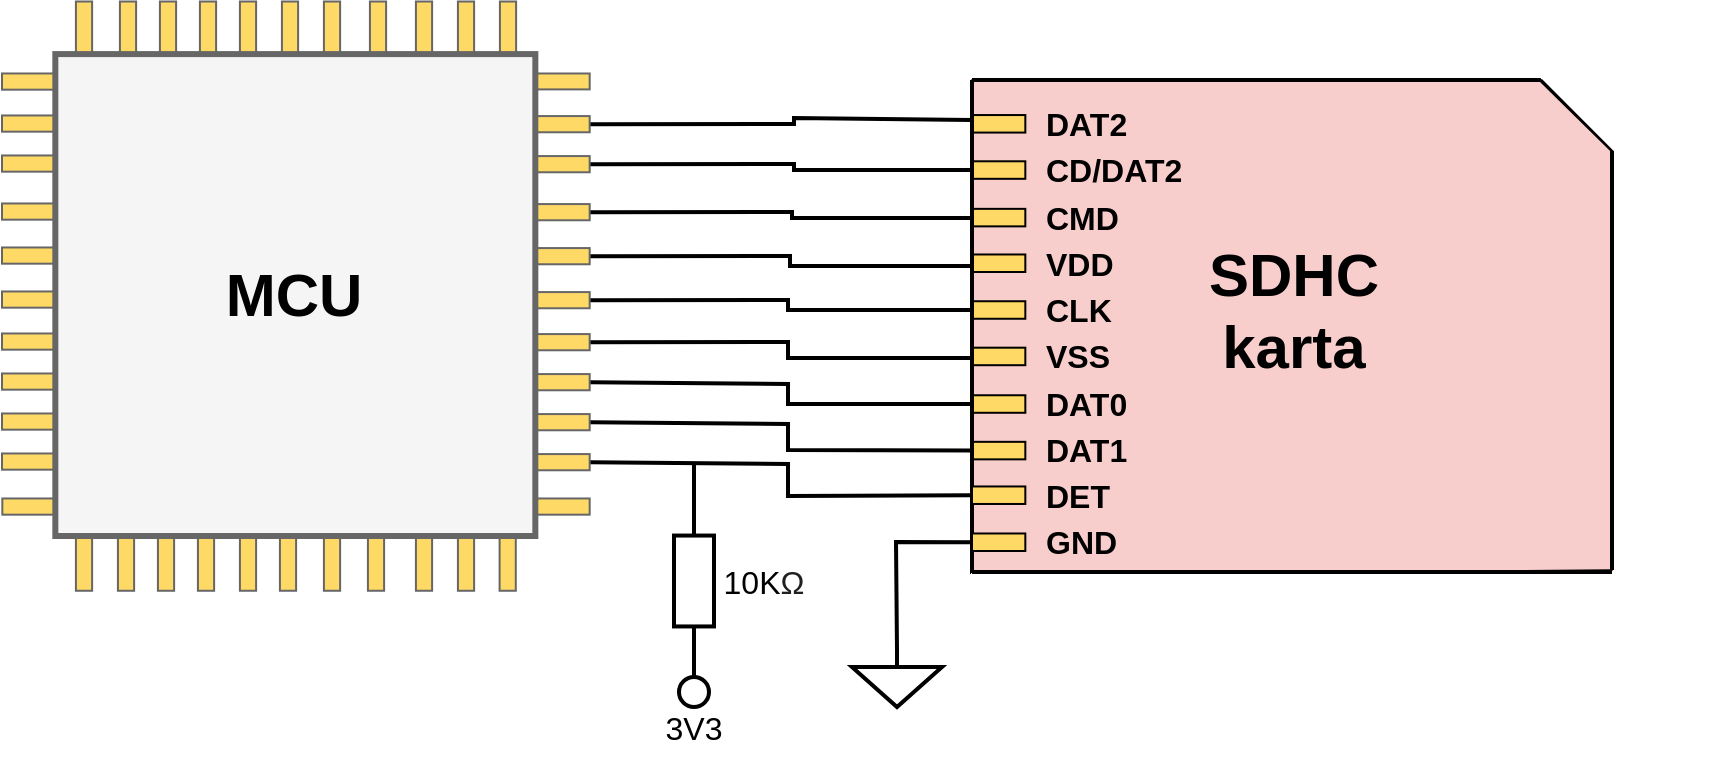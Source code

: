 <mxfile version="26.0.16">
  <diagram name="Page-1" id="grxjmBSZ66YvxdyVK8vT">
    <mxGraphModel dx="574" dy="334" grid="0" gridSize="10" guides="1" tooltips="1" connect="1" arrows="1" fold="1" page="1" pageScale="1" pageWidth="1169" pageHeight="827" math="0" shadow="0">
      <root>
        <mxCell id="0" />
        <mxCell id="1" parent="0" />
        <mxCell id="pv6o5KpTnsOTxaIWQSOI-69" value="" style="endArrow=none;html=1;rounded=0;exitX=1;exitY=0.5;exitDx=0;exitDy=0;strokeWidth=2;" parent="1" source="pv6o5KpTnsOTxaIWQSOI-18" edge="1">
          <mxGeometry width="50" height="50" relative="1" as="geometry">
            <mxPoint x="410" y="359" as="sourcePoint" />
            <mxPoint x="600" y="310" as="targetPoint" />
            <Array as="points">
              <mxPoint x="511" y="312" />
              <mxPoint x="511" y="309" />
            </Array>
          </mxGeometry>
        </mxCell>
        <mxCell id="pv6o5KpTnsOTxaIWQSOI-70" value="" style="endArrow=none;html=1;rounded=0;exitX=0;exitY=0.5;exitDx=0;exitDy=0;entryX=1;entryY=0.5;entryDx=0;entryDy=0;strokeWidth=2;" parent="1" source="pv6o5KpTnsOTxaIWQSOI-3" target="pv6o5KpTnsOTxaIWQSOI-20" edge="1">
          <mxGeometry width="50" height="50" relative="1" as="geometry">
            <mxPoint x="469" y="353" as="sourcePoint" />
            <mxPoint x="519" y="303" as="targetPoint" />
            <Array as="points">
              <mxPoint x="511" y="335" />
              <mxPoint x="511" y="332" />
            </Array>
          </mxGeometry>
        </mxCell>
        <mxCell id="pv6o5KpTnsOTxaIWQSOI-71" value="" style="endArrow=none;html=1;rounded=0;entryX=1;entryY=0.5;entryDx=0;entryDy=0;strokeWidth=2;" parent="1" target="pv6o5KpTnsOTxaIWQSOI-29" edge="1">
          <mxGeometry width="50" height="50" relative="1" as="geometry">
            <mxPoint x="600" y="359" as="sourcePoint" />
            <mxPoint x="551" y="314" as="targetPoint" />
            <Array as="points">
              <mxPoint x="510" y="359" />
              <mxPoint x="510" y="356" />
            </Array>
          </mxGeometry>
        </mxCell>
        <mxCell id="pv6o5KpTnsOTxaIWQSOI-72" value="" style="endArrow=none;html=1;rounded=0;entryX=1;entryY=0.5;entryDx=0;entryDy=0;strokeWidth=2;" parent="1" target="pv6o5KpTnsOTxaIWQSOI-27" edge="1">
          <mxGeometry width="50" height="50" relative="1" as="geometry">
            <mxPoint x="600" y="383" as="sourcePoint" />
            <mxPoint x="564" y="330" as="targetPoint" />
            <Array as="points">
              <mxPoint x="509" y="383" />
              <mxPoint x="509" y="378" />
            </Array>
          </mxGeometry>
        </mxCell>
        <mxCell id="pv6o5KpTnsOTxaIWQSOI-73" value="" style="endArrow=none;html=1;rounded=0;entryX=1;entryY=0.5;entryDx=0;entryDy=0;strokeWidth=2;" parent="1" target="pv6o5KpTnsOTxaIWQSOI-21" edge="1">
          <mxGeometry width="50" height="50" relative="1" as="geometry">
            <mxPoint x="600" y="405" as="sourcePoint" />
            <mxPoint x="514" y="379" as="targetPoint" />
            <Array as="points">
              <mxPoint x="508" y="405" />
              <mxPoint x="508" y="400" />
            </Array>
          </mxGeometry>
        </mxCell>
        <mxCell id="pv6o5KpTnsOTxaIWQSOI-74" value="" style="endArrow=none;html=1;rounded=0;entryX=1;entryY=0.5;entryDx=0;entryDy=0;strokeWidth=2;" parent="1" target="pv6o5KpTnsOTxaIWQSOI-22" edge="1">
          <mxGeometry width="50" height="50" relative="1" as="geometry">
            <mxPoint x="600" y="429" as="sourcePoint" />
            <mxPoint x="514" y="350" as="targetPoint" />
            <Array as="points">
              <mxPoint x="508" y="429" />
              <mxPoint x="508" y="421" />
            </Array>
          </mxGeometry>
        </mxCell>
        <mxCell id="pv6o5KpTnsOTxaIWQSOI-75" value="" style="endArrow=none;html=1;rounded=0;exitX=0;exitY=0.5;exitDx=0;exitDy=0;entryX=1;entryY=0.5;entryDx=0;entryDy=0;strokeWidth=2;" parent="1" source="pv6o5KpTnsOTxaIWQSOI-8" target="pv6o5KpTnsOTxaIWQSOI-23" edge="1">
          <mxGeometry width="50" height="50" relative="1" as="geometry">
            <mxPoint x="483" y="423" as="sourcePoint" />
            <mxPoint x="533" y="373" as="targetPoint" />
            <Array as="points">
              <mxPoint x="508" y="452" />
              <mxPoint x="508" y="442" />
            </Array>
          </mxGeometry>
        </mxCell>
        <mxCell id="pv6o5KpTnsOTxaIWQSOI-76" value="" style="endArrow=none;html=1;rounded=0;exitX=0;exitY=0.5;exitDx=0;exitDy=0;entryX=1;entryY=0.5;entryDx=0;entryDy=0;strokeWidth=2;" parent="1" source="pv6o5KpTnsOTxaIWQSOI-9" target="pv6o5KpTnsOTxaIWQSOI-28" edge="1">
          <mxGeometry width="50" height="50" relative="1" as="geometry">
            <mxPoint x="507" y="396" as="sourcePoint" />
            <mxPoint x="557" y="346" as="targetPoint" />
            <Array as="points">
              <mxPoint x="508" y="475" />
              <mxPoint x="508" y="462" />
            </Array>
          </mxGeometry>
        </mxCell>
        <mxCell id="pv6o5KpTnsOTxaIWQSOI-91" value="" style="endArrow=none;html=1;rounded=0;entryX=0;entryY=0.5;entryDx=0;entryDy=0;exitX=1;exitY=0.5;exitDx=0;exitDy=0;strokeWidth=2;" parent="1" source="pv6o5KpTnsOTxaIWQSOI-25" target="pv6o5KpTnsOTxaIWQSOI-89" edge="1">
          <mxGeometry width="50" height="50" relative="1" as="geometry">
            <mxPoint x="472" y="461" as="sourcePoint" />
            <mxPoint x="522" y="411" as="targetPoint" />
            <Array as="points">
              <mxPoint x="508" y="482" />
              <mxPoint x="508" y="498" />
            </Array>
          </mxGeometry>
        </mxCell>
        <mxCell id="pv6o5KpTnsOTxaIWQSOI-92" value="" style="endArrow=none;html=1;rounded=0;strokeWidth=2;" parent="1" edge="1">
          <mxGeometry width="50" height="50" relative="1" as="geometry">
            <mxPoint x="461" y="482" as="sourcePoint" />
            <mxPoint x="461" y="512" as="targetPoint" />
          </mxGeometry>
        </mxCell>
        <mxCell id="pv6o5KpTnsOTxaIWQSOI-93" value="" style="pointerEvents=1;verticalLabelPosition=bottom;shadow=0;dashed=0;align=center;html=1;verticalAlign=top;shape=mxgraph.electrical.resistors.resistor_1;rotation=90;strokeWidth=2;" parent="1" vertex="1">
          <mxGeometry x="425.5" y="530.5" width="71" height="20" as="geometry" />
        </mxCell>
        <mxCell id="pv6o5KpTnsOTxaIWQSOI-94" value="&lt;font style=&quot;font-size: 16px;&quot;&gt;10K&lt;/font&gt;&lt;span style=&quot;color: rgb(31, 31, 31); font-family: &amp;quot;Google Sans&amp;quot;, Arial, sans-serif; font-size: 16px; text-align: start; background-color: rgb(255, 255, 255);&quot;&gt;Ω&lt;/span&gt;" style="text;html=1;align=center;verticalAlign=middle;whiteSpace=wrap;rounded=0;" parent="1" vertex="1">
          <mxGeometry x="466" y="525.5" width="60" height="30" as="geometry" />
        </mxCell>
        <mxCell id="pv6o5KpTnsOTxaIWQSOI-95" value="&lt;font style=&quot;font-size: 16px;&quot;&gt;3V3&lt;/font&gt;" style="text;html=1;align=center;verticalAlign=middle;whiteSpace=wrap;rounded=0;" parent="1" vertex="1">
          <mxGeometry x="431" y="599" width="60" height="30" as="geometry" />
        </mxCell>
        <mxCell id="pv6o5KpTnsOTxaIWQSOI-96" value="" style="endArrow=none;html=1;rounded=0;entryX=0.98;entryY=0.5;entryDx=0;entryDy=0;entryPerimeter=0;exitX=0.5;exitY=0;exitDx=0;exitDy=0;strokeWidth=2;" parent="1" source="pv6o5KpTnsOTxaIWQSOI-101" target="pv6o5KpTnsOTxaIWQSOI-93" edge="1">
          <mxGeometry width="50" height="50" relative="1" as="geometry">
            <mxPoint x="461" y="586" as="sourcePoint" />
            <mxPoint x="473" y="537" as="targetPoint" />
          </mxGeometry>
        </mxCell>
        <mxCell id="pv6o5KpTnsOTxaIWQSOI-98" value="" style="endArrow=none;html=1;rounded=0;exitX=0.5;exitY=0.054;exitDx=0;exitDy=0;exitPerimeter=0;entryX=0;entryY=0.5;entryDx=0;entryDy=0;strokeWidth=2;" parent="1" source="pv6o5KpTnsOTxaIWQSOI-99" target="pv6o5KpTnsOTxaIWQSOI-100" edge="1">
          <mxGeometry width="50" height="50" relative="1" as="geometry">
            <mxPoint x="550" y="557" as="sourcePoint" />
            <mxPoint x="562" y="562" as="targetPoint" />
            <Array as="points">
              <mxPoint x="562" y="521" />
            </Array>
          </mxGeometry>
        </mxCell>
        <mxCell id="pv6o5KpTnsOTxaIWQSOI-99" value="" style="pointerEvents=1;verticalLabelPosition=bottom;shadow=0;dashed=0;align=center;html=1;verticalAlign=top;shape=mxgraph.electrical.signal_sources.signal_ground;strokeWidth=2;" parent="1" vertex="1">
          <mxGeometry x="540" y="573.5" width="45" height="30" as="geometry" />
        </mxCell>
        <mxCell id="pv6o5KpTnsOTxaIWQSOI-101" value="" style="verticalLabelPosition=bottom;shadow=0;dashed=0;align=center;html=1;verticalAlign=top;strokeWidth=2;shape=ellipse;perimeter=ellipsePerimeter;" parent="1" vertex="1">
          <mxGeometry x="453.5" y="588.5" width="15" height="15" as="geometry" />
        </mxCell>
        <mxCell id="pv6o5KpTnsOTxaIWQSOI-102" value="" style="group;fillColor=#f8cecc;strokeColor=#b85450;" parent="1" vertex="1" connectable="0">
          <mxGeometry x="600" y="290" width="320" height="247.36" as="geometry" />
        </mxCell>
        <mxCell id="pv6o5KpTnsOTxaIWQSOI-2" value="" style="rounded=0;whiteSpace=wrap;html=1;container=0;fillColor=#FFD966;strokeColor=#000000;" parent="pv6o5KpTnsOTxaIWQSOI-102" vertex="1">
          <mxGeometry y="17.524" width="26.667" height="8.762" as="geometry" />
        </mxCell>
        <mxCell id="pv6o5KpTnsOTxaIWQSOI-3" value="" style="rounded=0;whiteSpace=wrap;html=1;container=0;fillColor=#FFD966;strokeColor=#000000;" parent="pv6o5KpTnsOTxaIWQSOI-102" vertex="1">
          <mxGeometry y="40.647" width="26.667" height="8.762" as="geometry" />
        </mxCell>
        <mxCell id="pv6o5KpTnsOTxaIWQSOI-4" value="" style="rounded=0;whiteSpace=wrap;html=1;container=0;fillColor=#FFD966;strokeColor=#000000;" parent="pv6o5KpTnsOTxaIWQSOI-102" vertex="1">
          <mxGeometry y="64.425" width="26.667" height="8.762" as="geometry" />
        </mxCell>
        <mxCell id="pv6o5KpTnsOTxaIWQSOI-5" value="" style="rounded=0;whiteSpace=wrap;html=1;container=0;fillColor=#FFD966;strokeColor=#000000;" parent="pv6o5KpTnsOTxaIWQSOI-102" vertex="1">
          <mxGeometry y="87.24" width="26.667" height="8.762" as="geometry" />
        </mxCell>
        <mxCell id="pv6o5KpTnsOTxaIWQSOI-6" value="" style="rounded=0;whiteSpace=wrap;html=1;container=0;fillColor=#FFD966;strokeColor=#000000;" parent="pv6o5KpTnsOTxaIWQSOI-102" vertex="1">
          <mxGeometry y="110.621" width="26.667" height="8.762" as="geometry" />
        </mxCell>
        <mxCell id="pv6o5KpTnsOTxaIWQSOI-7" value="" style="rounded=0;whiteSpace=wrap;html=1;container=0;fillColor=#FFD966;strokeColor=#000000;" parent="pv6o5KpTnsOTxaIWQSOI-102" vertex="1">
          <mxGeometry y="133.84" width="26.667" height="8.762" as="geometry" />
        </mxCell>
        <mxCell id="pv6o5KpTnsOTxaIWQSOI-8" value="" style="rounded=0;whiteSpace=wrap;html=1;container=0;fillColor=#FFD966;strokeColor=#000000;" parent="pv6o5KpTnsOTxaIWQSOI-102" vertex="1">
          <mxGeometry y="157.631" width="26.667" height="8.762" as="geometry" />
        </mxCell>
        <mxCell id="pv6o5KpTnsOTxaIWQSOI-9" value="" style="rounded=0;whiteSpace=wrap;html=1;container=0;fillColor=#FFD966;strokeColor=#000000;" parent="pv6o5KpTnsOTxaIWQSOI-102" vertex="1">
          <mxGeometry y="180.913" width="26.667" height="8.762" as="geometry" />
        </mxCell>
        <mxCell id="pv6o5KpTnsOTxaIWQSOI-10" value="" style="endArrow=none;html=1;rounded=0;entryX=0;entryY=1;entryDx=0;entryDy=0;strokeWidth=2;" parent="pv6o5KpTnsOTxaIWQSOI-102" edge="1">
          <mxGeometry width="50" height="50" relative="1" as="geometry">
            <mxPoint y="247" as="sourcePoint" />
            <mxPoint as="targetPoint" />
          </mxGeometry>
        </mxCell>
        <mxCell id="pv6o5KpTnsOTxaIWQSOI-11" value="" style="endArrow=none;html=1;rounded=0;exitX=1;exitY=1;exitDx=0;exitDy=0;" parent="pv6o5KpTnsOTxaIWQSOI-102" edge="1">
          <mxGeometry width="50" height="50" relative="1" as="geometry">
            <mxPoint y="247.36" as="sourcePoint" />
            <mxPoint x="320" y="245.17" as="targetPoint" />
          </mxGeometry>
        </mxCell>
        <mxCell id="pv6o5KpTnsOTxaIWQSOI-12" value="" style="endArrow=none;html=1;rounded=0;strokeWidth=2;" parent="pv6o5KpTnsOTxaIWQSOI-102" edge="1">
          <mxGeometry width="50" height="50" relative="1" as="geometry">
            <mxPoint as="sourcePoint" />
            <mxPoint x="284.444" as="targetPoint" />
          </mxGeometry>
        </mxCell>
        <mxCell id="pv6o5KpTnsOTxaIWQSOI-13" value="" style="endArrow=none;html=1;rounded=0;strokeWidth=2;" parent="pv6o5KpTnsOTxaIWQSOI-102" edge="1">
          <mxGeometry width="50" height="50" relative="1" as="geometry">
            <mxPoint x="320" y="35.048" as="sourcePoint" />
            <mxPoint x="284.444" as="targetPoint" />
          </mxGeometry>
        </mxCell>
        <mxCell id="pv6o5KpTnsOTxaIWQSOI-14" value="" style="endArrow=none;html=1;rounded=0;strokeWidth=2;" parent="pv6o5KpTnsOTxaIWQSOI-102" edge="1">
          <mxGeometry width="50" height="50" relative="1" as="geometry">
            <mxPoint x="320" y="245" as="sourcePoint" />
            <mxPoint x="320" y="35.048" as="targetPoint" />
          </mxGeometry>
        </mxCell>
        <mxCell id="pv6o5KpTnsOTxaIWQSOI-67" value="&lt;font style=&quot;font-size: 30px;&quot;&gt;&lt;b style=&quot;&quot;&gt;SDHC&lt;/b&gt;&lt;/font&gt;&lt;div&gt;&lt;font style=&quot;font-size: 30px;&quot;&gt;&lt;b style=&quot;&quot;&gt;karta&lt;/b&gt;&lt;/font&gt;&lt;/div&gt;" style="text;html=1;align=center;verticalAlign=middle;whiteSpace=wrap;rounded=0;container=0;" parent="pv6o5KpTnsOTxaIWQSOI-102" vertex="1">
          <mxGeometry x="2" y="58.72" width="318" height="112.56" as="geometry" />
        </mxCell>
        <mxCell id="pv6o5KpTnsOTxaIWQSOI-77" value="&lt;b&gt;&lt;font style=&quot;font-size: 16px;&quot;&gt;DAT2&lt;/font&gt;&lt;/b&gt;" style="text;html=1;align=left;verticalAlign=middle;whiteSpace=wrap;rounded=0;container=0;" parent="pv6o5KpTnsOTxaIWQSOI-102" vertex="1">
          <mxGeometry x="35" y="5.672" width="60" height="32.471" as="geometry" />
        </mxCell>
        <mxCell id="pv6o5KpTnsOTxaIWQSOI-78" value="&lt;b&gt;&lt;font style=&quot;font-size: 16px;&quot;&gt;CD/DAT2&lt;/font&gt;&lt;/b&gt;" style="text;html=1;align=left;verticalAlign=middle;whiteSpace=wrap;rounded=0;container=0;" parent="pv6o5KpTnsOTxaIWQSOI-102" vertex="1">
          <mxGeometry x="35" y="28.789" width="76" height="32.471" as="geometry" />
        </mxCell>
        <mxCell id="pv6o5KpTnsOTxaIWQSOI-79" value="&lt;span style=&quot;font-size: 16px;&quot;&gt;&lt;b&gt;CMD&lt;/b&gt;&lt;/span&gt;" style="text;html=1;align=left;verticalAlign=middle;whiteSpace=wrap;rounded=0;container=0;" parent="pv6o5KpTnsOTxaIWQSOI-102" vertex="1">
          <mxGeometry x="35" y="52.571" width="76" height="32.471" as="geometry" />
        </mxCell>
        <mxCell id="pv6o5KpTnsOTxaIWQSOI-80" value="&lt;span style=&quot;font-size: 16px;&quot;&gt;&lt;b&gt;VDD&lt;/b&gt;&lt;/span&gt;" style="text;html=1;align=left;verticalAlign=middle;whiteSpace=wrap;rounded=0;container=0;" parent="pv6o5KpTnsOTxaIWQSOI-102" vertex="1">
          <mxGeometry x="35" y="75.381" width="76" height="32.471" as="geometry" />
        </mxCell>
        <mxCell id="pv6o5KpTnsOTxaIWQSOI-81" value="&lt;span style=&quot;font-size: 16px;&quot;&gt;&lt;b&gt;CLK&lt;/b&gt;&lt;/span&gt;" style="text;html=1;align=left;verticalAlign=middle;whiteSpace=wrap;rounded=0;container=0;" parent="pv6o5KpTnsOTxaIWQSOI-102" vertex="1">
          <mxGeometry x="35" y="98.766" width="76" height="32.471" as="geometry" />
        </mxCell>
        <mxCell id="pv6o5KpTnsOTxaIWQSOI-82" value="&lt;span style=&quot;font-size: 16px;&quot;&gt;&lt;b&gt;VSS&lt;/b&gt;&lt;/span&gt;" style="text;html=1;align=left;verticalAlign=middle;whiteSpace=wrap;rounded=0;container=0;" parent="pv6o5KpTnsOTxaIWQSOI-102" vertex="1">
          <mxGeometry x="35" y="121.989" width="76" height="32.471" as="geometry" />
        </mxCell>
        <mxCell id="pv6o5KpTnsOTxaIWQSOI-83" value="&lt;span style=&quot;font-size: 16px;&quot;&gt;&lt;b&gt;DAT0&lt;/b&gt;&lt;/span&gt;" style="text;html=1;align=left;verticalAlign=middle;whiteSpace=wrap;rounded=0;container=0;" parent="pv6o5KpTnsOTxaIWQSOI-102" vertex="1">
          <mxGeometry x="35" y="145.774" width="76" height="32.471" as="geometry" />
        </mxCell>
        <mxCell id="pv6o5KpTnsOTxaIWQSOI-84" value="&lt;span style=&quot;font-size: 16px;&quot;&gt;&lt;b&gt;DAT1&lt;/b&gt;&lt;/span&gt;" style="text;html=1;align=left;verticalAlign=middle;whiteSpace=wrap;rounded=0;container=0;" parent="pv6o5KpTnsOTxaIWQSOI-102" vertex="1">
          <mxGeometry x="35" y="169.061" width="76" height="32.471" as="geometry" />
        </mxCell>
        <mxCell id="pv6o5KpTnsOTxaIWQSOI-89" value="" style="rounded=0;whiteSpace=wrap;html=1;container=0;fillColor=#FFD966;strokeColor=#000000;" parent="pv6o5KpTnsOTxaIWQSOI-102" vertex="1">
          <mxGeometry y="203.229" width="26.667" height="8.762" as="geometry" />
        </mxCell>
        <mxCell id="pv6o5KpTnsOTxaIWQSOI-90" value="&lt;span style=&quot;font-size: 16px;&quot;&gt;&lt;b&gt;DET&lt;/b&gt;&lt;/span&gt;" style="text;html=1;align=left;verticalAlign=middle;whiteSpace=wrap;rounded=0;container=0;" parent="pv6o5KpTnsOTxaIWQSOI-102" vertex="1">
          <mxGeometry x="35" y="191.377" width="76" height="32.471" as="geometry" />
        </mxCell>
        <mxCell id="pv6o5KpTnsOTxaIWQSOI-97" value="&lt;span style=&quot;font-size: 16px;&quot;&gt;&lt;b&gt;GND&lt;/b&gt;&lt;/span&gt;" style="text;html=1;align=left;verticalAlign=middle;whiteSpace=wrap;rounded=0;rotation=0;container=0;" parent="pv6o5KpTnsOTxaIWQSOI-102" vertex="1">
          <mxGeometry x="35" y="214.887" width="76" height="32.471" as="geometry" />
        </mxCell>
        <mxCell id="pv6o5KpTnsOTxaIWQSOI-100" value="" style="rounded=0;whiteSpace=wrap;html=1;container=0;fillColor=#FFD966;strokeColor=#000000;" parent="pv6o5KpTnsOTxaIWQSOI-102" vertex="1">
          <mxGeometry y="226.739" width="26.667" height="8.762" as="geometry" />
        </mxCell>
        <mxCell id="pv6o5KpTnsOTxaIWQSOI-103" value="" style="triangle;whiteSpace=wrap;html=1;rotation=80;strokeColor=#FFFFFF;" parent="1" vertex="1">
          <mxGeometry x="894.68" y="263.57" width="58" height="81" as="geometry" />
        </mxCell>
        <mxCell id="pv6o5KpTnsOTxaIWQSOI-105" value="" style="rounded=0;whiteSpace=wrap;html=1;strokeColor=#FFFFFF;" parent="1" vertex="1">
          <mxGeometry x="876" y="536" width="44" height="31.69" as="geometry" />
        </mxCell>
        <mxCell id="pv6o5KpTnsOTxaIWQSOI-106" value="" style="rounded=0;whiteSpace=wrap;html=1;strokeColor=#FFFFFF;" parent="1" vertex="1">
          <mxGeometry x="832" y="536" width="44" height="31.69" as="geometry" />
        </mxCell>
        <mxCell id="pv6o5KpTnsOTxaIWQSOI-107" value="" style="rounded=0;whiteSpace=wrap;html=1;strokeColor=#FFFFFF;" parent="1" vertex="1">
          <mxGeometry x="788" y="536" width="44" height="31.69" as="geometry" />
        </mxCell>
        <mxCell id="pv6o5KpTnsOTxaIWQSOI-108" value="" style="rounded=0;whiteSpace=wrap;html=1;strokeColor=#FFFFFF;" parent="1" vertex="1">
          <mxGeometry x="744" y="536" width="44" height="31.69" as="geometry" />
        </mxCell>
        <mxCell id="pv6o5KpTnsOTxaIWQSOI-109" value="" style="rounded=0;whiteSpace=wrap;html=1;strokeColor=#FFFFFF;" parent="1" vertex="1">
          <mxGeometry x="700" y="536" width="44" height="31.69" as="geometry" />
        </mxCell>
        <mxCell id="pv6o5KpTnsOTxaIWQSOI-110" value="" style="rounded=0;whiteSpace=wrap;html=1;strokeColor=#FFFFFF;" parent="1" vertex="1">
          <mxGeometry x="656" y="536" width="44" height="31.69" as="geometry" />
        </mxCell>
        <mxCell id="pv6o5KpTnsOTxaIWQSOI-111" value="" style="rounded=0;whiteSpace=wrap;html=1;strokeColor=#FFFFFF;" parent="1" vertex="1">
          <mxGeometry x="622" y="536" width="44" height="31.69" as="geometry" />
        </mxCell>
        <mxCell id="pv6o5KpTnsOTxaIWQSOI-112" value="" style="rounded=0;whiteSpace=wrap;html=1;strokeColor=#FFFFFF;" parent="1" vertex="1">
          <mxGeometry x="600" y="536" width="44" height="31.69" as="geometry" />
        </mxCell>
        <mxCell id="pv6o5KpTnsOTxaIWQSOI-113" value="" style="endArrow=none;html=1;rounded=0;exitX=1;exitY=0;exitDx=0;exitDy=0;strokeWidth=2;" parent="1" source="pv6o5KpTnsOTxaIWQSOI-105" edge="1">
          <mxGeometry width="50" height="50" relative="1" as="geometry">
            <mxPoint x="785" y="569" as="sourcePoint" />
            <mxPoint x="600" y="536" as="targetPoint" />
          </mxGeometry>
        </mxCell>
        <mxCell id="pv6o5KpTnsOTxaIWQSOI-114" value="" style="endArrow=none;html=1;rounded=0;entryX=0;entryY=1;entryDx=0;entryDy=0;exitX=-0.002;exitY=0.014;exitDx=0;exitDy=0;exitPerimeter=0;" parent="1" source="pv6o5KpTnsOTxaIWQSOI-112" target="pv6o5KpTnsOTxaIWQSOI-100" edge="1">
          <mxGeometry width="50" height="50" relative="1" as="geometry">
            <mxPoint x="600" y="536" as="sourcePoint" />
            <mxPoint x="637" y="512" as="targetPoint" />
          </mxGeometry>
        </mxCell>
        <mxCell id="pv6o5KpTnsOTxaIWQSOI-66" value="" style="group;fillColor=default;" parent="1" vertex="1" connectable="0">
          <mxGeometry x="115.0" y="251.005" width="293.34" height="292.667" as="geometry" />
        </mxCell>
        <mxCell id="pv6o5KpTnsOTxaIWQSOI-30" value="" style="rounded=0;whiteSpace=wrap;html=1;fillColor=#FFD966;container=0;strokeColor=#666666;" parent="pv6o5KpTnsOTxaIWQSOI-66" vertex="1">
          <mxGeometry y="35.736" width="26.667" height="8.095" as="geometry" />
        </mxCell>
        <mxCell id="pv6o5KpTnsOTxaIWQSOI-31" value="" style="rounded=0;whiteSpace=wrap;html=1;fillColor=#FFD966;container=0;strokeColor=#666666;" parent="pv6o5KpTnsOTxaIWQSOI-66" vertex="1">
          <mxGeometry y="56.736" width="26.667" height="8.095" as="geometry" />
        </mxCell>
        <mxCell id="pv6o5KpTnsOTxaIWQSOI-32" value="" style="rounded=0;whiteSpace=wrap;html=1;fillColor=#FFD966;container=0;strokeColor=#666666;" parent="pv6o5KpTnsOTxaIWQSOI-66" vertex="1">
          <mxGeometry y="76.736" width="26.667" height="8.095" as="geometry" />
        </mxCell>
        <mxCell id="pv6o5KpTnsOTxaIWQSOI-40" value="" style="rounded=0;whiteSpace=wrap;html=1;fillColor=#FFD966;container=0;strokeColor=#666666;" parent="pv6o5KpTnsOTxaIWQSOI-66" vertex="1">
          <mxGeometry y="100.736" width="26.667" height="8.095" as="geometry" />
        </mxCell>
        <mxCell id="pv6o5KpTnsOTxaIWQSOI-38" value="" style="rounded=0;whiteSpace=wrap;html=1;fillColor=#FFD966;container=0;strokeColor=#666666;" parent="pv6o5KpTnsOTxaIWQSOI-66" vertex="1">
          <mxGeometry y="122.736" width="26.667" height="8.095" as="geometry" />
        </mxCell>
        <mxCell id="pv6o5KpTnsOTxaIWQSOI-33" value="" style="rounded=0;whiteSpace=wrap;html=1;fillColor=#FFD966;container=0;strokeColor=#666666;" parent="pv6o5KpTnsOTxaIWQSOI-66" vertex="1">
          <mxGeometry y="144.736" width="26.667" height="8.095" as="geometry" />
        </mxCell>
        <mxCell id="pv6o5KpTnsOTxaIWQSOI-34" value="" style="rounded=0;whiteSpace=wrap;html=1;fillColor=#FFD966;container=0;strokeColor=#666666;" parent="pv6o5KpTnsOTxaIWQSOI-66" vertex="1">
          <mxGeometry y="165.736" width="26.667" height="8.095" as="geometry" />
        </mxCell>
        <mxCell id="pv6o5KpTnsOTxaIWQSOI-35" value="" style="rounded=0;whiteSpace=wrap;html=1;fillColor=#FFD966;container=0;strokeColor=#666666;" parent="pv6o5KpTnsOTxaIWQSOI-66" vertex="1">
          <mxGeometry y="185.736" width="26.667" height="8.095" as="geometry" />
        </mxCell>
        <mxCell id="pv6o5KpTnsOTxaIWQSOI-39" value="" style="rounded=0;whiteSpace=wrap;html=1;fillColor=#FFD966;container=0;strokeColor=#666666;" parent="pv6o5KpTnsOTxaIWQSOI-66" vertex="1">
          <mxGeometry y="205.736" width="26.667" height="8.095" as="geometry" />
        </mxCell>
        <mxCell id="pv6o5KpTnsOTxaIWQSOI-36" value="" style="rounded=0;whiteSpace=wrap;html=1;fillColor=#FFD966;container=0;strokeColor=#666666;" parent="pv6o5KpTnsOTxaIWQSOI-66" vertex="1">
          <mxGeometry y="225.736" width="26.667" height="8.095" as="geometry" />
        </mxCell>
        <mxCell id="pv6o5KpTnsOTxaIWQSOI-37" value="" style="rounded=0;whiteSpace=wrap;html=1;fillColor=#FFD966;strokeColor=#666666;container=0;" parent="pv6o5KpTnsOTxaIWQSOI-66" vertex="1">
          <mxGeometry x="0.16" y="248.236" width="26.667" height="8.095" as="geometry" />
        </mxCell>
        <mxCell id="pv6o5KpTnsOTxaIWQSOI-68" value="&lt;font style=&quot;font-size: 28px;&quot;&gt;&lt;b&gt;MCU&lt;/b&gt;&lt;/font&gt;" style="text;html=1;align=center;verticalAlign=middle;whiteSpace=wrap;rounded=0;" parent="pv6o5KpTnsOTxaIWQSOI-66" vertex="1">
          <mxGeometry x="25.67" y="94.04" width="240.67" height="104" as="geometry" />
        </mxCell>
        <mxCell id="pv6o5KpTnsOTxaIWQSOI-17" value="" style="rounded=0;whiteSpace=wrap;html=1;container=0;fillColor=#FFD966;strokeColor=#666666;" parent="pv6o5KpTnsOTxaIWQSOI-66" vertex="1">
          <mxGeometry x="267.17" y="35.74" width="26.67" height="7.96" as="geometry" />
        </mxCell>
        <mxCell id="pv6o5KpTnsOTxaIWQSOI-18" value="" style="rounded=0;whiteSpace=wrap;html=1;container=0;fillColor=#FFD966;strokeColor=#666666;" parent="pv6o5KpTnsOTxaIWQSOI-66" vertex="1">
          <mxGeometry x="267.17" y="57.036" width="26.667" height="8.095" as="geometry" />
        </mxCell>
        <mxCell id="pv6o5KpTnsOTxaIWQSOI-20" value="" style="rounded=0;whiteSpace=wrap;html=1;container=0;fillColor=#FFD966;strokeColor=#666666;" parent="pv6o5KpTnsOTxaIWQSOI-66" vertex="1">
          <mxGeometry x="267.17" y="77.036" width="26.667" height="8.095" as="geometry" />
        </mxCell>
        <mxCell id="pv6o5KpTnsOTxaIWQSOI-21" value="" style="rounded=0;whiteSpace=wrap;html=1;container=0;fillColor=#FFD966;strokeColor=#666666;" parent="pv6o5KpTnsOTxaIWQSOI-66" vertex="1">
          <mxGeometry x="267.17" y="145.036" width="26.667" height="8.095" as="geometry" />
        </mxCell>
        <mxCell id="pv6o5KpTnsOTxaIWQSOI-22" value="" style="rounded=0;whiteSpace=wrap;html=1;container=0;fillColor=#FFD966;strokeColor=#666666;" parent="pv6o5KpTnsOTxaIWQSOI-66" vertex="1">
          <mxGeometry x="267.17" y="166.036" width="26.667" height="8.095" as="geometry" />
        </mxCell>
        <mxCell id="pv6o5KpTnsOTxaIWQSOI-23" value="" style="rounded=0;whiteSpace=wrap;html=1;container=0;fillColor=#FFD966;strokeColor=#666666;" parent="pv6o5KpTnsOTxaIWQSOI-66" vertex="1">
          <mxGeometry x="267.17" y="186.036" width="26.667" height="8.095" as="geometry" />
        </mxCell>
        <mxCell id="pv6o5KpTnsOTxaIWQSOI-25" value="" style="rounded=0;whiteSpace=wrap;html=1;container=0;fillColor=#FFD966;strokeColor=#666666;" parent="pv6o5KpTnsOTxaIWQSOI-66" vertex="1">
          <mxGeometry x="267.17" y="226.036" width="26.667" height="8.095" as="geometry" />
        </mxCell>
        <mxCell id="pv6o5KpTnsOTxaIWQSOI-26" value="" style="rounded=0;whiteSpace=wrap;html=1;container=0;fillColor=#FFD966;strokeColor=#666666;strokeWidth=1;" parent="pv6o5KpTnsOTxaIWQSOI-66" vertex="1">
          <mxGeometry x="267.17" y="248.236" width="26.667" height="8.095" as="geometry" />
        </mxCell>
        <mxCell id="pv6o5KpTnsOTxaIWQSOI-27" value="" style="rounded=0;whiteSpace=wrap;html=1;container=0;fillColor=#FFD966;strokeColor=#666666;" parent="pv6o5KpTnsOTxaIWQSOI-66" vertex="1">
          <mxGeometry x="267.17" y="123.036" width="26.667" height="8.095" as="geometry" />
        </mxCell>
        <mxCell id="pv6o5KpTnsOTxaIWQSOI-28" value="" style="rounded=0;whiteSpace=wrap;html=1;container=0;fillColor=#FFD966;strokeColor=#666666;" parent="pv6o5KpTnsOTxaIWQSOI-66" vertex="1">
          <mxGeometry x="267.17" y="206.036" width="26.667" height="8.095" as="geometry" />
        </mxCell>
        <mxCell id="pv6o5KpTnsOTxaIWQSOI-29" value="" style="rounded=0;whiteSpace=wrap;html=1;container=0;fillColor=#FFD966;strokeColor=#666666;" parent="pv6o5KpTnsOTxaIWQSOI-66" vertex="1">
          <mxGeometry x="267.17" y="101.036" width="26.667" height="8.095" as="geometry" />
        </mxCell>
        <mxCell id="pv6o5KpTnsOTxaIWQSOI-43" value="" style="rounded=0;whiteSpace=wrap;html=1;rotation=90;container=0;fillColor=#FFD966;strokeColor=#666666;" parent="pv6o5KpTnsOTxaIWQSOI-66" vertex="1">
          <mxGeometry x="239.51" y="276.996" width="26.667" height="8.095" as="geometry" />
        </mxCell>
        <mxCell id="pv6o5KpTnsOTxaIWQSOI-44" value="" style="rounded=0;whiteSpace=wrap;html=1;rotation=90;container=0;fillColor=#FFD966;strokeColor=#666666;" parent="pv6o5KpTnsOTxaIWQSOI-66" vertex="1">
          <mxGeometry x="218.67" y="276.996" width="26.667" height="8.095" as="geometry" />
        </mxCell>
        <mxCell id="pv6o5KpTnsOTxaIWQSOI-45" value="" style="rounded=0;whiteSpace=wrap;html=1;rotation=90;container=0;strokeColor=#666666;fillColor=#FFD966;" parent="pv6o5KpTnsOTxaIWQSOI-66" vertex="1">
          <mxGeometry x="197.67" y="276.996" width="26.667" height="8.095" as="geometry" />
        </mxCell>
        <mxCell id="pv6o5KpTnsOTxaIWQSOI-46" value="" style="rounded=0;whiteSpace=wrap;html=1;rotation=90;container=0;fillColor=#FFD966;strokeColor=#666666;" parent="pv6o5KpTnsOTxaIWQSOI-66" vertex="1">
          <mxGeometry x="129.67" y="276.996" width="26.667" height="8.095" as="geometry" />
        </mxCell>
        <mxCell id="pv6o5KpTnsOTxaIWQSOI-47" value="" style="rounded=0;whiteSpace=wrap;html=1;rotation=90;container=0;fillColor=#FFD966;strokeColor=#666666;" parent="pv6o5KpTnsOTxaIWQSOI-66" vertex="1">
          <mxGeometry x="109.67" y="276.996" width="26.667" height="8.095" as="geometry" />
        </mxCell>
        <mxCell id="pv6o5KpTnsOTxaIWQSOI-48" value="" style="rounded=0;whiteSpace=wrap;html=1;rotation=90;container=0;fillColor=#FFD966;strokeColor=#666666;" parent="pv6o5KpTnsOTxaIWQSOI-66" vertex="1">
          <mxGeometry x="88.67" y="276.996" width="26.667" height="8.095" as="geometry" />
        </mxCell>
        <mxCell id="pv6o5KpTnsOTxaIWQSOI-49" value="" style="rounded=0;whiteSpace=wrap;html=1;rotation=90;container=0;fillColor=#FFD966;strokeColor=#666666;" parent="pv6o5KpTnsOTxaIWQSOI-66" vertex="1">
          <mxGeometry x="48.67" y="276.996" width="26.667" height="8.095" as="geometry" />
        </mxCell>
        <mxCell id="pv6o5KpTnsOTxaIWQSOI-50" value="" style="rounded=0;whiteSpace=wrap;html=1;rotation=90;container=0;fillColor=#FFD966;strokeColor=#666666;" parent="pv6o5KpTnsOTxaIWQSOI-66" vertex="1">
          <mxGeometry x="27.67" y="276.996" width="26.667" height="8.095" as="geometry" />
        </mxCell>
        <mxCell id="pv6o5KpTnsOTxaIWQSOI-51" value="" style="rounded=0;whiteSpace=wrap;html=1;rotation=90;container=0;fillColor=#FFD966;strokeColor=#666666;" parent="pv6o5KpTnsOTxaIWQSOI-66" vertex="1">
          <mxGeometry x="151.67" y="276.996" width="26.667" height="8.095" as="geometry" />
        </mxCell>
        <mxCell id="pv6o5KpTnsOTxaIWQSOI-52" value="" style="rounded=0;whiteSpace=wrap;html=1;rotation=90;container=0;fillColor=#FFD966;strokeColor=#666666;" parent="pv6o5KpTnsOTxaIWQSOI-66" vertex="1">
          <mxGeometry x="68.67" y="276.996" width="26.667" height="8.095" as="geometry" />
        </mxCell>
        <mxCell id="pv6o5KpTnsOTxaIWQSOI-53" value="" style="rounded=0;whiteSpace=wrap;html=1;rotation=90;container=0;fillColor=#FFD966;strokeColor=#666666;" parent="pv6o5KpTnsOTxaIWQSOI-66" vertex="1">
          <mxGeometry x="173.67" y="276.996" width="26.667" height="8.095" as="geometry" />
        </mxCell>
        <mxCell id="pv6o5KpTnsOTxaIWQSOI-54" value="" style="group;rotation=90;fillColor=default;container=0;" parent="pv6o5KpTnsOTxaIWQSOI-66" vertex="1" connectable="0">
          <mxGeometry x="133.67" y="-96.964" width="26.667" height="220.595" as="geometry" />
        </mxCell>
        <mxCell id="pv6o5KpTnsOTxaIWQSOI-55" value="" style="rounded=0;whiteSpace=wrap;html=1;rotation=90;container=0;fillColor=#FFD966;strokeColor=#666666;" parent="pv6o5KpTnsOTxaIWQSOI-66" vertex="1">
          <mxGeometry x="239.67" y="9.036" width="26.667" height="8.095" as="geometry" />
        </mxCell>
        <mxCell id="pv6o5KpTnsOTxaIWQSOI-56" value="" style="rounded=0;whiteSpace=wrap;html=1;rotation=90;container=0;fillColor=#FFD966;strokeColor=#666666;" parent="pv6o5KpTnsOTxaIWQSOI-66" vertex="1">
          <mxGeometry x="218.67" y="9.036" width="26.667" height="8.095" as="geometry" />
        </mxCell>
        <mxCell id="pv6o5KpTnsOTxaIWQSOI-57" value="" style="rounded=0;whiteSpace=wrap;html=1;rotation=90;container=0;fillColor=#FFD966;strokeColor=#666666;" parent="pv6o5KpTnsOTxaIWQSOI-66" vertex="1">
          <mxGeometry x="197.67" y="9.036" width="26.667" height="8.095" as="geometry" />
        </mxCell>
        <mxCell id="pv6o5KpTnsOTxaIWQSOI-58" value="" style="rounded=0;whiteSpace=wrap;html=1;rotation=90;container=0;fillColor=#FFD966;strokeColor=#666666;" parent="pv6o5KpTnsOTxaIWQSOI-66" vertex="1">
          <mxGeometry x="130.67" y="9.036" width="26.667" height="8.095" as="geometry" />
        </mxCell>
        <mxCell id="pv6o5KpTnsOTxaIWQSOI-59" value="" style="rounded=0;whiteSpace=wrap;html=1;rotation=90;container=0;fillColor=#FFD966;strokeColor=#666666;" parent="pv6o5KpTnsOTxaIWQSOI-66" vertex="1">
          <mxGeometry x="109.67" y="9.036" width="26.667" height="8.095" as="geometry" />
        </mxCell>
        <mxCell id="pv6o5KpTnsOTxaIWQSOI-60" value="" style="rounded=0;whiteSpace=wrap;html=1;rotation=90;container=0;fillColor=#FFD966;strokeColor=#666666;" parent="pv6o5KpTnsOTxaIWQSOI-66" vertex="1">
          <mxGeometry x="89.67" y="9.036" width="26.667" height="8.095" as="geometry" />
        </mxCell>
        <mxCell id="pv6o5KpTnsOTxaIWQSOI-61" value="" style="rounded=0;whiteSpace=wrap;html=1;rotation=90;container=0;fillColor=#FFD966;strokeColor=#666666;" parent="pv6o5KpTnsOTxaIWQSOI-66" vertex="1">
          <mxGeometry x="49.67" y="9.036" width="26.667" height="8.095" as="geometry" />
        </mxCell>
        <mxCell id="pv6o5KpTnsOTxaIWQSOI-62" value="" style="rounded=0;whiteSpace=wrap;html=1;rotation=90;container=0;fillColor=#FFD966;strokeColor=#666666;" parent="pv6o5KpTnsOTxaIWQSOI-66" vertex="1">
          <mxGeometry x="27.67" y="9.036" width="26.667" height="8.095" as="geometry" />
        </mxCell>
        <mxCell id="pv6o5KpTnsOTxaIWQSOI-63" value="" style="rounded=0;whiteSpace=wrap;html=1;rotation=90;container=0;fillColor=#FFD966;strokeColor=#666666;" parent="pv6o5KpTnsOTxaIWQSOI-66" vertex="1">
          <mxGeometry x="151.67" y="9.036" width="26.667" height="8.095" as="geometry" />
        </mxCell>
        <mxCell id="pv6o5KpTnsOTxaIWQSOI-64" value="" style="rounded=0;whiteSpace=wrap;html=1;rotation=90;container=0;fillColor=#FFD966;strokeColor=#666666;" parent="pv6o5KpTnsOTxaIWQSOI-66" vertex="1">
          <mxGeometry x="69.67" y="9.036" width="26.667" height="8.095" as="geometry" />
        </mxCell>
        <mxCell id="pv6o5KpTnsOTxaIWQSOI-65" value="" style="rounded=0;whiteSpace=wrap;html=1;rotation=90;container=0;fillColor=#FFD966;strokeColor=#666666;" parent="pv6o5KpTnsOTxaIWQSOI-66" vertex="1">
          <mxGeometry x="174.67" y="9.036" width="26.667" height="8.095" as="geometry" />
        </mxCell>
        <mxCell id="pv6o5KpTnsOTxaIWQSOI-16" value="" style="rounded=0;whiteSpace=wrap;html=1;fillColor=#f5f5f5;fontColor=#333333;strokeColor=#666666;strokeWidth=3;" parent="pv6o5KpTnsOTxaIWQSOI-66" vertex="1">
          <mxGeometry x="26.67" y="26.04" width="240" height="240.96" as="geometry" />
        </mxCell>
        <mxCell id="pv6o5KpTnsOTxaIWQSOI-120" value="&lt;font style=&quot;font-size: 30px;&quot;&gt;&lt;b style=&quot;&quot;&gt;MCU&lt;/b&gt;&lt;/font&gt;" style="text;html=1;align=center;verticalAlign=middle;whiteSpace=wrap;rounded=0;container=0;" parent="pv6o5KpTnsOTxaIWQSOI-66" vertex="1">
          <mxGeometry x="25.84" y="89.76" width="240.34" height="112.56" as="geometry" />
        </mxCell>
      </root>
    </mxGraphModel>
  </diagram>
</mxfile>
